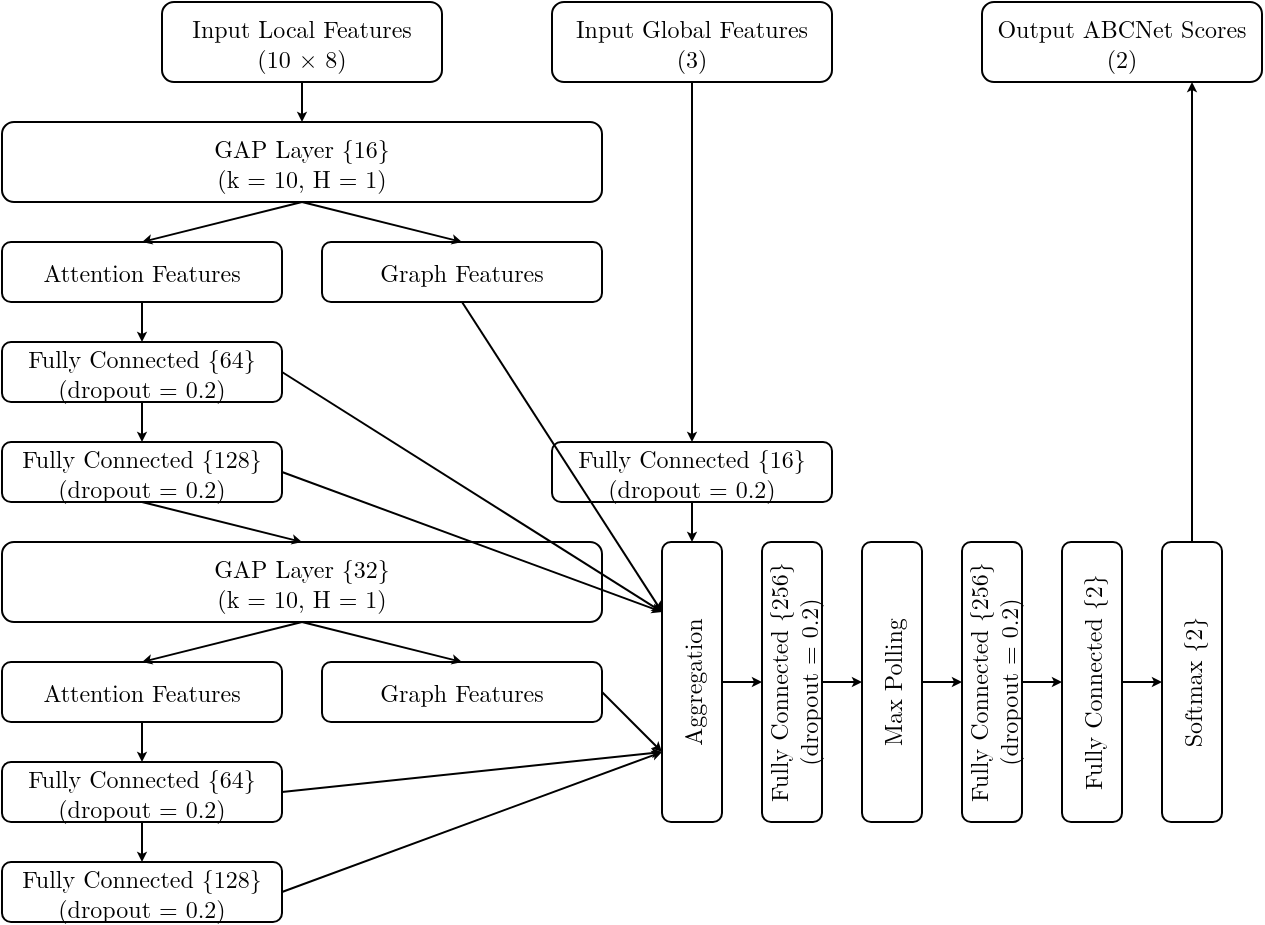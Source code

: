 <mxfile version="21.1.2" type="github">
  <diagram name="第 1 页" id="IFq7rNNSaUNdwyz8YEv3">
    <mxGraphModel dx="738" dy="435" grid="1" gridSize="10" guides="1" tooltips="1" connect="1" arrows="1" fold="1" page="1" pageScale="1" pageWidth="640" pageHeight="480" math="0" shadow="0">
      <root>
        <mxCell id="0" />
        <mxCell id="1" parent="0" />
        <mxCell id="Pmgzbocs24FLOhp4hd_E-1" value="&lt;div&gt;Input Local Features&lt;/div&gt;&lt;div&gt;(10 × 8)&lt;br&gt;&lt;/div&gt;" style="rounded=1;whiteSpace=wrap;html=1;fontFamily=Latin Modern Roman;" parent="1" vertex="1">
          <mxGeometry x="90" y="10" width="140" height="40" as="geometry" />
        </mxCell>
        <mxCell id="Pmgzbocs24FLOhp4hd_E-2" value="&lt;div&gt;GAP Layer {16}&lt;/div&gt;&lt;div&gt;(k = 10, H = 1)&lt;br&gt;&lt;/div&gt;" style="rounded=1;whiteSpace=wrap;html=1;fontFamily=Latin Modern Roman;" parent="1" vertex="1">
          <mxGeometry x="10" y="70" width="300" height="40" as="geometry" />
        </mxCell>
        <mxCell id="Pmgzbocs24FLOhp4hd_E-3" value="&lt;div&gt;Graph Features&lt;/div&gt;" style="rounded=1;whiteSpace=wrap;html=1;fontFamily=Latin Modern Roman;" parent="1" vertex="1">
          <mxGeometry x="170" y="130" width="140" height="30" as="geometry" />
        </mxCell>
        <mxCell id="Pmgzbocs24FLOhp4hd_E-4" value="Attention Features" style="rounded=1;whiteSpace=wrap;html=1;fontFamily=Latin Modern Roman;" parent="1" vertex="1">
          <mxGeometry x="10" y="130" width="140" height="30" as="geometry" />
        </mxCell>
        <mxCell id="Pmgzbocs24FLOhp4hd_E-5" value="" style="endArrow=classic;html=1;rounded=0;exitX=0.5;exitY=1;exitDx=0;exitDy=0;entryX=0.5;entryY=0;entryDx=0;entryDy=0;endSize=2;fontFamily=Latin Modern Roman;" parent="1" source="Pmgzbocs24FLOhp4hd_E-2" target="Pmgzbocs24FLOhp4hd_E-4" edge="1">
          <mxGeometry width="50" height="50" relative="1" as="geometry">
            <mxPoint x="310" y="210" as="sourcePoint" />
            <mxPoint x="360" y="160" as="targetPoint" />
          </mxGeometry>
        </mxCell>
        <mxCell id="Pmgzbocs24FLOhp4hd_E-6" value="" style="endArrow=classic;html=1;rounded=0;exitX=0.5;exitY=1;exitDx=0;exitDy=0;entryX=0.5;entryY=0;entryDx=0;entryDy=0;endSize=2;fontFamily=Latin Modern Roman;" parent="1" source="Pmgzbocs24FLOhp4hd_E-2" target="Pmgzbocs24FLOhp4hd_E-3" edge="1">
          <mxGeometry width="50" height="50" relative="1" as="geometry">
            <mxPoint x="310" y="210" as="sourcePoint" />
            <mxPoint x="360" y="160" as="targetPoint" />
          </mxGeometry>
        </mxCell>
        <mxCell id="Pmgzbocs24FLOhp4hd_E-8" value="&lt;div&gt;Fully Connected {64}&lt;/div&gt;(dropout = 0.2)" style="rounded=1;whiteSpace=wrap;html=1;fontFamily=Latin Modern Roman;" parent="1" vertex="1">
          <mxGeometry x="10" y="180" width="140" height="30" as="geometry" />
        </mxCell>
        <mxCell id="Pmgzbocs24FLOhp4hd_E-10" value="" style="endArrow=classic;html=1;rounded=0;exitX=0.5;exitY=1;exitDx=0;exitDy=0;entryX=0.5;entryY=0;entryDx=0;entryDy=0;endSize=2;fontFamily=Latin Modern Roman;" parent="1" source="Pmgzbocs24FLOhp4hd_E-1" target="Pmgzbocs24FLOhp4hd_E-2" edge="1">
          <mxGeometry width="50" height="50" relative="1" as="geometry">
            <mxPoint x="310" y="210" as="sourcePoint" />
            <mxPoint x="360" y="160" as="targetPoint" />
          </mxGeometry>
        </mxCell>
        <mxCell id="Pmgzbocs24FLOhp4hd_E-12" value="" style="endArrow=classic;html=1;rounded=0;exitX=0.5;exitY=1;exitDx=0;exitDy=0;entryX=0.5;entryY=0;entryDx=0;entryDy=0;endSize=2;fontFamily=Latin Modern Roman;" parent="1" source="Pmgzbocs24FLOhp4hd_E-4" target="Pmgzbocs24FLOhp4hd_E-8" edge="1">
          <mxGeometry width="50" height="50" relative="1" as="geometry">
            <mxPoint x="310" y="210" as="sourcePoint" />
            <mxPoint x="360" y="160" as="targetPoint" />
          </mxGeometry>
        </mxCell>
        <mxCell id="Pmgzbocs24FLOhp4hd_E-13" value="&lt;div&gt;Fully Connected {128}&lt;/div&gt;(dropout = 0.2)" style="rounded=1;whiteSpace=wrap;html=1;fontFamily=Latin Modern Roman;" parent="1" vertex="1">
          <mxGeometry x="10" y="230" width="140" height="30" as="geometry" />
        </mxCell>
        <mxCell id="Pmgzbocs24FLOhp4hd_E-14" value="" style="endArrow=classic;html=1;rounded=0;exitX=0.5;exitY=1;exitDx=0;exitDy=0;entryX=0.5;entryY=0;entryDx=0;entryDy=0;endSize=2;fontFamily=Latin Modern Roman;" parent="1" source="Pmgzbocs24FLOhp4hd_E-8" target="Pmgzbocs24FLOhp4hd_E-13" edge="1">
          <mxGeometry width="50" height="50" relative="1" as="geometry">
            <mxPoint x="310" y="210" as="sourcePoint" />
            <mxPoint x="360" y="160" as="targetPoint" />
          </mxGeometry>
        </mxCell>
        <mxCell id="Pmgzbocs24FLOhp4hd_E-15" value="&lt;div&gt;GAP Layer {32}&lt;/div&gt;&lt;div&gt;(k = 10, H = 1)&lt;br&gt;&lt;/div&gt;" style="rounded=1;whiteSpace=wrap;html=1;fontFamily=Latin Modern Roman;" parent="1" vertex="1">
          <mxGeometry x="10" y="280" width="300" height="40" as="geometry" />
        </mxCell>
        <mxCell id="Pmgzbocs24FLOhp4hd_E-16" value="&lt;div&gt;Graph Features&lt;/div&gt;" style="rounded=1;whiteSpace=wrap;html=1;fontFamily=Latin Modern Roman;" parent="1" vertex="1">
          <mxGeometry x="170" y="340" width="140" height="30" as="geometry" />
        </mxCell>
        <mxCell id="Pmgzbocs24FLOhp4hd_E-17" value="Attention Features" style="rounded=1;whiteSpace=wrap;html=1;fontFamily=Latin Modern Roman;" parent="1" vertex="1">
          <mxGeometry x="10" y="340" width="140" height="30" as="geometry" />
        </mxCell>
        <mxCell id="Pmgzbocs24FLOhp4hd_E-18" value="" style="endArrow=classic;html=1;rounded=0;exitX=0.5;exitY=1;exitDx=0;exitDy=0;entryX=0.5;entryY=0;entryDx=0;entryDy=0;endSize=2;fontFamily=Latin Modern Roman;" parent="1" source="Pmgzbocs24FLOhp4hd_E-15" target="Pmgzbocs24FLOhp4hd_E-17" edge="1">
          <mxGeometry width="50" height="50" relative="1" as="geometry">
            <mxPoint x="310" y="420" as="sourcePoint" />
            <mxPoint x="360" y="370" as="targetPoint" />
          </mxGeometry>
        </mxCell>
        <mxCell id="Pmgzbocs24FLOhp4hd_E-19" value="" style="endArrow=classic;html=1;rounded=0;exitX=0.5;exitY=1;exitDx=0;exitDy=0;entryX=0.5;entryY=0;entryDx=0;entryDy=0;endSize=2;fontFamily=Latin Modern Roman;" parent="1" source="Pmgzbocs24FLOhp4hd_E-15" target="Pmgzbocs24FLOhp4hd_E-16" edge="1">
          <mxGeometry width="50" height="50" relative="1" as="geometry">
            <mxPoint x="310" y="420" as="sourcePoint" />
            <mxPoint x="360" y="370" as="targetPoint" />
          </mxGeometry>
        </mxCell>
        <mxCell id="Pmgzbocs24FLOhp4hd_E-20" value="&lt;div&gt;Fully Connected {64}&lt;/div&gt;(dropout = 0.2)" style="rounded=1;whiteSpace=wrap;html=1;fontFamily=Latin Modern Roman;" parent="1" vertex="1">
          <mxGeometry x="10" y="390" width="140" height="30" as="geometry" />
        </mxCell>
        <mxCell id="Pmgzbocs24FLOhp4hd_E-21" value="" style="endArrow=classic;html=1;rounded=0;exitX=0.5;exitY=1;exitDx=0;exitDy=0;entryX=0.5;entryY=0;entryDx=0;entryDy=0;endSize=2;fontFamily=Latin Modern Roman;" parent="1" source="Pmgzbocs24FLOhp4hd_E-17" target="Pmgzbocs24FLOhp4hd_E-20" edge="1">
          <mxGeometry width="50" height="50" relative="1" as="geometry">
            <mxPoint x="310" y="420" as="sourcePoint" />
            <mxPoint x="360" y="370" as="targetPoint" />
          </mxGeometry>
        </mxCell>
        <mxCell id="Pmgzbocs24FLOhp4hd_E-22" value="&lt;div&gt;Fully Connected {128}&lt;/div&gt;(dropout = 0.2)" style="rounded=1;whiteSpace=wrap;html=1;fontFamily=Latin Modern Roman;" parent="1" vertex="1">
          <mxGeometry x="10" y="440" width="140" height="30" as="geometry" />
        </mxCell>
        <mxCell id="Pmgzbocs24FLOhp4hd_E-23" value="" style="endArrow=classic;html=1;rounded=0;exitX=0.5;exitY=1;exitDx=0;exitDy=0;entryX=0.5;entryY=0;entryDx=0;entryDy=0;endSize=2;fontFamily=Latin Modern Roman;" parent="1" source="Pmgzbocs24FLOhp4hd_E-20" target="Pmgzbocs24FLOhp4hd_E-22" edge="1">
          <mxGeometry width="50" height="50" relative="1" as="geometry">
            <mxPoint x="310" y="420" as="sourcePoint" />
            <mxPoint x="360" y="370" as="targetPoint" />
          </mxGeometry>
        </mxCell>
        <mxCell id="Pmgzbocs24FLOhp4hd_E-24" value="" style="endArrow=classic;html=1;rounded=0;exitX=0.5;exitY=1;exitDx=0;exitDy=0;entryX=0.5;entryY=0;entryDx=0;entryDy=0;endSize=2;fontFamily=Latin Modern Roman;" parent="1" source="Pmgzbocs24FLOhp4hd_E-13" target="Pmgzbocs24FLOhp4hd_E-15" edge="1">
          <mxGeometry width="50" height="50" relative="1" as="geometry">
            <mxPoint x="310" y="210" as="sourcePoint" />
            <mxPoint x="360" y="160" as="targetPoint" />
          </mxGeometry>
        </mxCell>
        <mxCell id="Pmgzbocs24FLOhp4hd_E-25" value="&lt;div&gt;Aggregation&lt;/div&gt;" style="rounded=1;whiteSpace=wrap;html=1;horizontal=0;fontFamily=Latin Modern Roman;" parent="1" vertex="1">
          <mxGeometry x="340" y="280" width="30" height="140" as="geometry" />
        </mxCell>
        <mxCell id="Pmgzbocs24FLOhp4hd_E-28" value="" style="endArrow=classic;html=1;rounded=0;exitX=1;exitY=0.5;exitDx=0;exitDy=0;entryX=0;entryY=0.25;entryDx=0;entryDy=0;endSize=2;fontFamily=Latin Modern Roman;" parent="1" source="Pmgzbocs24FLOhp4hd_E-8" target="Pmgzbocs24FLOhp4hd_E-25" edge="1">
          <mxGeometry width="50" height="50" relative="1" as="geometry">
            <mxPoint x="310" y="210" as="sourcePoint" />
            <mxPoint x="360" y="160" as="targetPoint" />
          </mxGeometry>
        </mxCell>
        <mxCell id="Pmgzbocs24FLOhp4hd_E-29" value="" style="endArrow=classic;html=1;rounded=0;exitX=1;exitY=0.5;exitDx=0;exitDy=0;entryX=0;entryY=0.25;entryDx=0;entryDy=0;endSize=2;fontFamily=Latin Modern Roman;" parent="1" source="Pmgzbocs24FLOhp4hd_E-13" target="Pmgzbocs24FLOhp4hd_E-25" edge="1">
          <mxGeometry width="50" height="50" relative="1" as="geometry">
            <mxPoint x="310" y="210" as="sourcePoint" />
            <mxPoint x="360" y="160" as="targetPoint" />
          </mxGeometry>
        </mxCell>
        <mxCell id="Pmgzbocs24FLOhp4hd_E-31" value="" style="endArrow=classic;html=1;rounded=0;exitX=1;exitY=0.5;exitDx=0;exitDy=0;entryX=0;entryY=0.75;entryDx=0;entryDy=0;endSize=2;fontFamily=Latin Modern Roman;" parent="1" source="Pmgzbocs24FLOhp4hd_E-16" target="Pmgzbocs24FLOhp4hd_E-25" edge="1">
          <mxGeometry width="50" height="50" relative="1" as="geometry">
            <mxPoint x="310" y="210" as="sourcePoint" />
            <mxPoint x="360" y="160" as="targetPoint" />
          </mxGeometry>
        </mxCell>
        <mxCell id="Pmgzbocs24FLOhp4hd_E-33" value="" style="endArrow=classic;html=1;rounded=0;exitX=1;exitY=0.5;exitDx=0;exitDy=0;entryX=0;entryY=0.75;entryDx=0;entryDy=0;endSize=2;fontFamily=Latin Modern Roman;" parent="1" source="Pmgzbocs24FLOhp4hd_E-20" target="Pmgzbocs24FLOhp4hd_E-25" edge="1">
          <mxGeometry width="50" height="50" relative="1" as="geometry">
            <mxPoint x="310" y="210" as="sourcePoint" />
            <mxPoint x="360" y="160" as="targetPoint" />
          </mxGeometry>
        </mxCell>
        <mxCell id="Pmgzbocs24FLOhp4hd_E-34" value="" style="endArrow=classic;html=1;rounded=0;exitX=1;exitY=0.5;exitDx=0;exitDy=0;entryX=0;entryY=0.75;entryDx=0;entryDy=0;endSize=2;fontFamily=Latin Modern Roman;" parent="1" source="Pmgzbocs24FLOhp4hd_E-22" target="Pmgzbocs24FLOhp4hd_E-25" edge="1">
          <mxGeometry width="50" height="50" relative="1" as="geometry">
            <mxPoint x="310" y="210" as="sourcePoint" />
            <mxPoint x="360" y="160" as="targetPoint" />
          </mxGeometry>
        </mxCell>
        <mxCell id="Pmgzbocs24FLOhp4hd_E-36" value="&lt;div&gt;Input Global Features&lt;/div&gt;&lt;div&gt;(3)&lt;br&gt;&lt;/div&gt;" style="rounded=1;whiteSpace=wrap;html=1;fontFamily=Latin Modern Roman;" parent="1" vertex="1">
          <mxGeometry x="285" y="10" width="140" height="40" as="geometry" />
        </mxCell>
        <mxCell id="Pmgzbocs24FLOhp4hd_E-37" value="&lt;div&gt;Fully Connected {16}&lt;/div&gt;(dropout = 0.2)" style="rounded=1;whiteSpace=wrap;html=1;fontFamily=Latin Modern Roman;" parent="1" vertex="1">
          <mxGeometry x="285" y="230" width="140" height="30" as="geometry" />
        </mxCell>
        <mxCell id="Pmgzbocs24FLOhp4hd_E-38" value="" style="endArrow=classic;html=1;rounded=0;exitX=0.5;exitY=1;exitDx=0;exitDy=0;entryX=0.5;entryY=0;entryDx=0;entryDy=0;endSize=2;fontFamily=Latin Modern Roman;" parent="1" source="Pmgzbocs24FLOhp4hd_E-36" target="Pmgzbocs24FLOhp4hd_E-37" edge="1">
          <mxGeometry width="50" height="50" relative="1" as="geometry">
            <mxPoint x="310" y="210" as="sourcePoint" />
            <mxPoint x="360" y="160" as="targetPoint" />
          </mxGeometry>
        </mxCell>
        <mxCell id="Pmgzbocs24FLOhp4hd_E-39" value="" style="endArrow=classic;html=1;rounded=0;exitX=0.5;exitY=1;exitDx=0;exitDy=0;entryX=0.5;entryY=0;entryDx=0;entryDy=0;endSize=2;fontFamily=Latin Modern Roman;" parent="1" source="Pmgzbocs24FLOhp4hd_E-37" target="Pmgzbocs24FLOhp4hd_E-25" edge="1">
          <mxGeometry width="50" height="50" relative="1" as="geometry">
            <mxPoint x="310" y="210" as="sourcePoint" />
            <mxPoint x="360" y="160" as="targetPoint" />
          </mxGeometry>
        </mxCell>
        <mxCell id="Pmgzbocs24FLOhp4hd_E-27" value="" style="endArrow=classic;html=1;rounded=0;exitX=0.5;exitY=1;exitDx=0;exitDy=0;entryX=0;entryY=0.25;entryDx=0;entryDy=0;endSize=2;fontFamily=Latin Modern Roman;" parent="1" source="Pmgzbocs24FLOhp4hd_E-3" target="Pmgzbocs24FLOhp4hd_E-25" edge="1">
          <mxGeometry width="50" height="50" relative="1" as="geometry">
            <mxPoint x="310" y="210" as="sourcePoint" />
            <mxPoint x="360" y="160" as="targetPoint" />
          </mxGeometry>
        </mxCell>
        <mxCell id="Pmgzbocs24FLOhp4hd_E-40" value="&lt;div&gt;Fully Connected {256}&lt;/div&gt;(dropout = 0.2)" style="rounded=1;whiteSpace=wrap;html=1;horizontal=0;fontFamily=Latin Modern Roman;" parent="1" vertex="1">
          <mxGeometry x="390" y="280" width="30" height="140" as="geometry" />
        </mxCell>
        <mxCell id="Pmgzbocs24FLOhp4hd_E-41" value="&lt;div&gt;Max Polling&lt;/div&gt;" style="rounded=1;whiteSpace=wrap;html=1;horizontal=0;fontFamily=Latin Modern Roman;" parent="1" vertex="1">
          <mxGeometry x="440" y="280" width="30" height="140" as="geometry" />
        </mxCell>
        <mxCell id="Pmgzbocs24FLOhp4hd_E-42" value="&lt;div&gt;Fully Connected {256}&lt;/div&gt;(dropout = 0.2)" style="rounded=1;whiteSpace=wrap;html=1;horizontal=0;fontFamily=Latin Modern Roman;" parent="1" vertex="1">
          <mxGeometry x="490" y="280" width="30" height="140" as="geometry" />
        </mxCell>
        <mxCell id="Pmgzbocs24FLOhp4hd_E-43" value="Fully Connected {2}" style="rounded=1;whiteSpace=wrap;html=1;horizontal=0;fontFamily=Latin Modern Roman;" parent="1" vertex="1">
          <mxGeometry x="540" y="280" width="30" height="140" as="geometry" />
        </mxCell>
        <mxCell id="Pmgzbocs24FLOhp4hd_E-44" value="Softmax {2}" style="rounded=1;whiteSpace=wrap;html=1;horizontal=0;fontFamily=Latin Modern Roman;" parent="1" vertex="1">
          <mxGeometry x="590" y="280" width="30" height="140" as="geometry" />
        </mxCell>
        <mxCell id="Pmgzbocs24FLOhp4hd_E-50" value="" style="endArrow=classic;html=1;rounded=0;exitX=1;exitY=0.5;exitDx=0;exitDy=0;entryX=0;entryY=0.5;entryDx=0;entryDy=0;endSize=2;fontFamily=Latin Modern Roman;" parent="1" source="Pmgzbocs24FLOhp4hd_E-25" target="Pmgzbocs24FLOhp4hd_E-40" edge="1">
          <mxGeometry width="50" height="50" relative="1" as="geometry">
            <mxPoint x="310" y="210" as="sourcePoint" />
            <mxPoint x="360" y="160" as="targetPoint" />
          </mxGeometry>
        </mxCell>
        <mxCell id="Pmgzbocs24FLOhp4hd_E-51" value="" style="endArrow=classic;html=1;rounded=0;exitX=1;exitY=0.5;exitDx=0;exitDy=0;entryX=0;entryY=0.5;entryDx=0;entryDy=0;endSize=2;fontFamily=Latin Modern Roman;" parent="1" source="Pmgzbocs24FLOhp4hd_E-40" target="Pmgzbocs24FLOhp4hd_E-41" edge="1">
          <mxGeometry width="50" height="50" relative="1" as="geometry">
            <mxPoint x="300" y="210" as="sourcePoint" />
            <mxPoint x="350" y="160" as="targetPoint" />
          </mxGeometry>
        </mxCell>
        <mxCell id="Pmgzbocs24FLOhp4hd_E-52" value="" style="endArrow=classic;html=1;rounded=0;exitX=1;exitY=0.5;exitDx=0;exitDy=0;entryX=0;entryY=0.5;entryDx=0;entryDy=0;endSize=2;fontFamily=Latin Modern Roman;" parent="1" source="Pmgzbocs24FLOhp4hd_E-41" target="Pmgzbocs24FLOhp4hd_E-42" edge="1">
          <mxGeometry width="50" height="50" relative="1" as="geometry">
            <mxPoint x="300" y="210" as="sourcePoint" />
            <mxPoint x="350" y="160" as="targetPoint" />
          </mxGeometry>
        </mxCell>
        <mxCell id="Pmgzbocs24FLOhp4hd_E-53" value="" style="endArrow=classic;html=1;rounded=0;exitX=1;exitY=0.5;exitDx=0;exitDy=0;entryX=0;entryY=0.5;entryDx=0;entryDy=0;endSize=2;fontFamily=Latin Modern Roman;" parent="1" source="Pmgzbocs24FLOhp4hd_E-42" target="Pmgzbocs24FLOhp4hd_E-43" edge="1">
          <mxGeometry width="50" height="50" relative="1" as="geometry">
            <mxPoint x="300" y="210" as="sourcePoint" />
            <mxPoint x="350" y="160" as="targetPoint" />
          </mxGeometry>
        </mxCell>
        <mxCell id="Pmgzbocs24FLOhp4hd_E-54" value="" style="endArrow=classic;html=1;rounded=0;exitX=1;exitY=0.5;exitDx=0;exitDy=0;entryX=0;entryY=0.5;entryDx=0;entryDy=0;endSize=2;fontFamily=Latin Modern Roman;" parent="1" source="Pmgzbocs24FLOhp4hd_E-43" target="Pmgzbocs24FLOhp4hd_E-44" edge="1">
          <mxGeometry width="50" height="50" relative="1" as="geometry">
            <mxPoint x="300" y="210" as="sourcePoint" />
            <mxPoint x="350" y="160" as="targetPoint" />
          </mxGeometry>
        </mxCell>
        <mxCell id="Pmgzbocs24FLOhp4hd_E-56" value="&lt;div&gt;Output ABCNet Scores&lt;/div&gt;&lt;div&gt;(2)&lt;br&gt;&lt;/div&gt;" style="rounded=1;whiteSpace=wrap;html=1;fontFamily=Latin Modern Roman;" parent="1" vertex="1">
          <mxGeometry x="500" y="10" width="140" height="40" as="geometry" />
        </mxCell>
        <mxCell id="Pmgzbocs24FLOhp4hd_E-57" value="" style="endArrow=classic;html=1;rounded=0;exitX=0.5;exitY=0;exitDx=0;exitDy=0;entryX=0.75;entryY=1;entryDx=0;entryDy=0;endSize=2;fontFamily=Latin Modern Roman;" parent="1" source="Pmgzbocs24FLOhp4hd_E-44" target="Pmgzbocs24FLOhp4hd_E-56" edge="1">
          <mxGeometry width="50" height="50" relative="1" as="geometry">
            <mxPoint x="310" y="210" as="sourcePoint" />
            <mxPoint x="360" y="160" as="targetPoint" />
          </mxGeometry>
        </mxCell>
      </root>
    </mxGraphModel>
  </diagram>
</mxfile>
